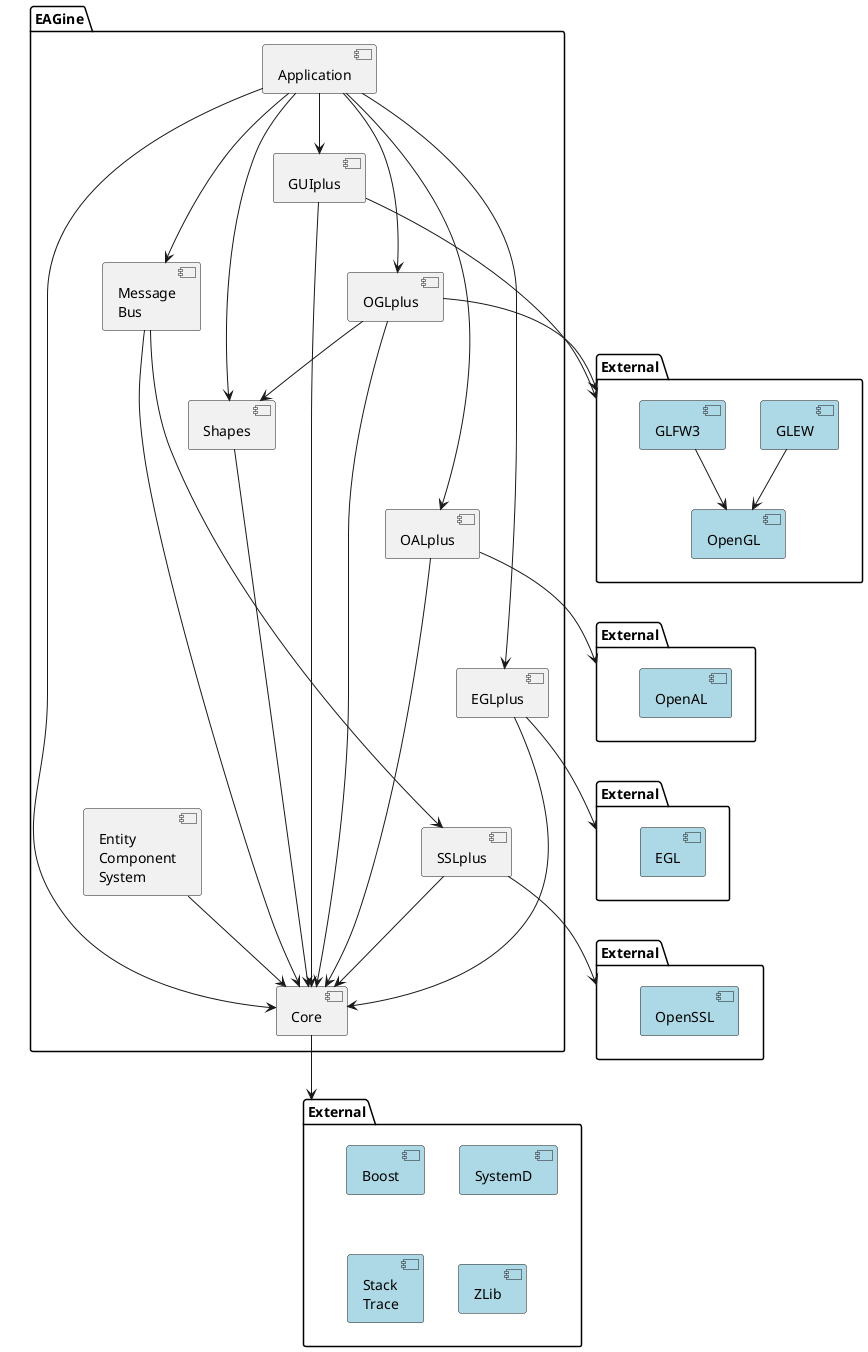 @startuml

package External as ext_core {
        component [Boost] as boost #LightBlue
        component [SystemD] as systemd #LightBlue
        component [Stack\nTrace] as stacktrace #LightBlue
        component [ZLib] as zlib #LightBlue
}
package External as ext_ssl {
        component [OpenSSL] as openssl #LightBlue
}
package External as ext_egl {
        component [EGL] as egl #LightBlue
}
package External as ext_opengl {
        component [GLEW] as glew #LightBlue
        component [GLFW3] as glfw #LightBlue
        component [OpenGL] as opengl #LightBlue
}
package External as ext_openal {
        component [OpenAL] as openal #LightBlue
}

package EAGine {
        component [Core] as core
        component [SSLplus] as sslplus
        component [Shapes] as shapes
        component [Message\nBus] as msgbus
        component [EGLplus] as eglplus
        component [OGLplus] as oglplus
        component [OALplus] as oalplus
        component [GUIplus] as guiplus
        component [Entity\nComponent\nSystem] as ecs
        component [Application] as app
}

glew --> opengl
glfw --> opengl

core --> ext_core
sslplus --> ext_ssl
eglplus --> ext_egl
oglplus --> ext_opengl
guiplus --> ext_opengl
oalplus --> ext_openal

sslplus --> core
shapes --> core
msgbus --> sslplus
msgbus --> core
eglplus --> core
oglplus --> core
oglplus --> shapes
oalplus --> core
guiplus --> core
ecs --> core
app --> core
app --> eglplus
app --> oglplus
app --> oalplus
app --> guiplus
app --> shapes
app --> msgbus

guiplus -[hidden]-> oglplus
oglplus -[hidden]-> oalplus
oalplus -[hidden]-> eglplus
eglplus -[hidden]-> sslplus
msgbus -[hidden]-> shapes
shapes -[hidden]-> oalplus

@enduml

